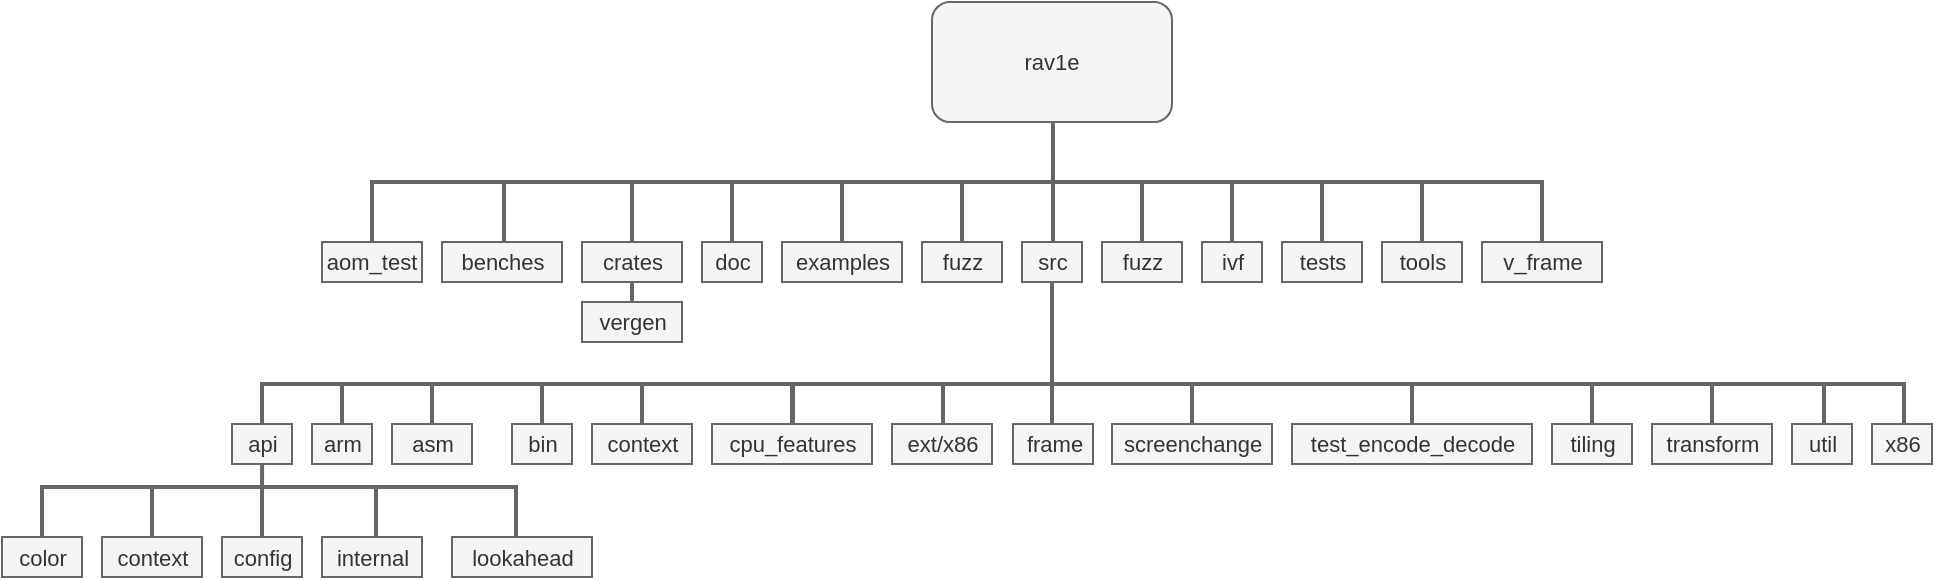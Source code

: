 <mxfile version="13.0.2" type="google" pages="2"><diagram id="zwkEqEtoaQ2DoJmrXX6i" name="Page-1"><mxGraphModel grid="1" gridSize="10" guides="1" tooltips="1" connect="1" arrows="1" page="1" fold="1" pageScale="1" pageWidth="850" pageHeight="1100" math="0" shadow="0"><root><mxCell id="0"/><mxCell id="1" parent="0"/><mxCell id="Gp8PVzWm48-uy9mp0_CM-138" value="" style="edgeStyle=orthogonalEdgeStyle;rounded=0;orthogonalLoop=1;jettySize=auto;html=1;endArrow=none;endFill=0;strokeWidth=2;fontSize=11;entryX=0;entryY=1;entryDx=0;entryDy=0;entryPerimeter=0;fillColor=#f5f5f5;strokeColor=#666666;" parent="1" edge="1"><mxGeometry relative="1" as="geometry"><mxPoint x="645.47" y="240" as="sourcePoint"/><mxPoint x="645.47" y="270" as="targetPoint"/><Array as="points"><mxPoint x="645.47" y="260"/><mxPoint x="645.47" y="260"/></Array></mxGeometry></mxCell><mxCell id="Gp8PVzWm48-uy9mp0_CM-1" value="rav1e" style="rounded=1;whiteSpace=wrap;html=1;shadow=0;glass=0;fontSize=11;fillColor=#f5f5f5;strokeColor=#666666;fontColor=#333333;" parent="1" vertex="1"><mxGeometry x="585" y="180" width="120" height="60" as="geometry"/></mxCell><mxCell id="Gp8PVzWm48-uy9mp0_CM-28" value="&lt;font style=&quot;font-size: 11px&quot;&gt;aom_test&lt;/font&gt;" style="text;html=1;align=center;verticalAlign=middle;whiteSpace=wrap;rounded=0;fontSize=11;fillColor=#f5f5f5;strokeColor=#666666;fontColor=#333333;" parent="1" vertex="1"><mxGeometry x="280" y="300" width="50" height="20" as="geometry"/></mxCell><mxCell id="Gp8PVzWm48-uy9mp0_CM-29" value="benches" style="text;html=1;align=center;verticalAlign=middle;resizable=0;points=[];autosize=1;fontSize=11;fillColor=#f5f5f5;strokeColor=#666666;fontColor=#333333;" parent="1" vertex="1"><mxGeometry x="340" y="300" width="60" height="20" as="geometry"/></mxCell><mxCell id="Gp8PVzWm48-uy9mp0_CM-42" value="" style="edgeStyle=orthogonalEdgeStyle;rounded=0;orthogonalLoop=1;jettySize=auto;html=1;endArrow=none;endFill=0;strokeWidth=2;fontSize=11;fillColor=#f5f5f5;strokeColor=#666666;" parent="1" source="Gp8PVzWm48-uy9mp0_CM-30" edge="1"><mxGeometry relative="1" as="geometry"><mxPoint x="436" y="320" as="sourcePoint"/><mxPoint x="436" y="331" as="targetPoint"/><Array as="points"/></mxGeometry></mxCell><mxCell id="Gp8PVzWm48-uy9mp0_CM-30" value="crates" style="text;html=1;align=center;verticalAlign=middle;resizable=0;points=[];autosize=1;fontSize=11;fillColor=#f5f5f5;strokeColor=#666666;fontColor=#333333;" parent="1" vertex="1"><mxGeometry x="410" y="300" width="50" height="20" as="geometry"/></mxCell><mxCell id="Gp8PVzWm48-uy9mp0_CM-41" value="&lt;font style=&quot;font-size: 11px;&quot;&gt;vergen&lt;/font&gt;" style="text;html=1;align=center;verticalAlign=middle;resizable=0;points=[];autosize=1;fontSize=11;fillColor=#f5f5f5;strokeColor=#666666;fontColor=#333333;" parent="1" vertex="1"><mxGeometry x="410" y="330" width="50" height="20" as="geometry"/></mxCell><mxCell id="Gp8PVzWm48-uy9mp0_CM-31" value="doc" style="text;html=1;align=center;verticalAlign=middle;resizable=0;points=[];autosize=1;fontSize=11;fillColor=#f5f5f5;strokeColor=#666666;fontColor=#333333;" parent="1" vertex="1"><mxGeometry x="470" y="300" width="30" height="20" as="geometry"/></mxCell><mxCell id="Gp8PVzWm48-uy9mp0_CM-32" value="examples" style="text;html=1;align=center;verticalAlign=middle;resizable=0;points=[];autosize=1;fontSize=11;fillColor=#f5f5f5;strokeColor=#666666;fontColor=#333333;" parent="1" vertex="1"><mxGeometry x="510" y="300" width="60" height="20" as="geometry"/></mxCell><mxCell id="Gp8PVzWm48-uy9mp0_CM-33" value="fuzz" style="text;html=1;align=center;verticalAlign=middle;resizable=0;points=[];autosize=1;fontSize=11;fillColor=#f5f5f5;strokeColor=#666666;fontColor=#333333;" parent="1" vertex="1"><mxGeometry x="580" y="300" width="40" height="20" as="geometry"/></mxCell><mxCell id="Gp8PVzWm48-uy9mp0_CM-34" value="ivf" style="text;html=1;align=center;verticalAlign=middle;resizable=0;points=[];autosize=1;fontSize=11;fillColor=#f5f5f5;strokeColor=#666666;fontColor=#333333;" parent="1" vertex="1"><mxGeometry x="720" y="300" width="30" height="20" as="geometry"/></mxCell><mxCell id="Gp8PVzWm48-uy9mp0_CM-36" value="tests" style="text;html=1;align=center;verticalAlign=middle;resizable=0;points=[];autosize=1;fontSize=11;fillColor=#f5f5f5;strokeColor=#666666;fontColor=#333333;" parent="1" vertex="1"><mxGeometry x="760" y="300" width="40" height="20" as="geometry"/></mxCell><mxCell id="Gp8PVzWm48-uy9mp0_CM-38" value="" style="strokeWidth=2;html=1;shape=mxgraph.flowchart.annotation_1;align=left;pointerEvents=1;direction=south;fontSize=11;fillColor=#f5f5f5;strokeColor=#666666;fontColor=#333333;" parent="1" vertex="1"><mxGeometry x="435" y="270" width="50" height="30" as="geometry"/></mxCell><mxCell id="Gp8PVzWm48-uy9mp0_CM-39" value="v_frame" style="text;html=1;align=center;verticalAlign=middle;resizable=0;points=[];autosize=1;fontSize=11;fillColor=#f5f5f5;strokeColor=#666666;fontColor=#333333;" parent="1" vertex="1"><mxGeometry x="860" y="300" width="60" height="20" as="geometry"/></mxCell><mxCell id="Gp8PVzWm48-uy9mp0_CM-108" value="" style="strokeWidth=2;html=1;shape=mxgraph.flowchart.annotation_1;align=left;pointerEvents=1;direction=south;fontSize=11;fillColor=#f5f5f5;strokeColor=#666666;fontColor=#333333;" parent="1" vertex="1"><mxGeometry x="690" y="270" width="45" height="30" as="geometry"/></mxCell><mxCell id="Gp8PVzWm48-uy9mp0_CM-109" value="" style="strokeWidth=2;html=1;shape=mxgraph.flowchart.annotation_1;align=left;pointerEvents=1;direction=south;fontSize=11;fillColor=#f5f5f5;strokeColor=#666666;fontColor=#333333;" parent="1" vertex="1"><mxGeometry x="540" y="270" width="60" height="30" as="geometry"/></mxCell><mxCell id="Gp8PVzWm48-uy9mp0_CM-115" value="fuzz" style="text;html=1;align=center;verticalAlign=middle;resizable=0;points=[];autosize=1;fontSize=11;fillColor=#f5f5f5;strokeColor=#666666;fontColor=#333333;" parent="1" vertex="1"><mxGeometry x="670" y="300" width="40" height="20" as="geometry"/></mxCell><mxCell id="Gp8PVzWm48-uy9mp0_CM-116" value="" style="strokeWidth=2;html=1;shape=mxgraph.flowchart.annotation_1;align=left;pointerEvents=1;direction=south;fontSize=11;fillColor=#f5f5f5;strokeColor=#666666;fontColor=#333333;" parent="1" vertex="1"><mxGeometry x="600" y="270" width="45.5" height="30" as="geometry"/></mxCell><mxCell id="Gp8PVzWm48-uy9mp0_CM-129" value="" style="edgeStyle=orthogonalEdgeStyle;rounded=0;orthogonalLoop=1;jettySize=auto;html=1;endArrow=none;endFill=0;strokeWidth=2;fontSize=11;fillColor=#f5f5f5;strokeColor=#666666;entryX=0;entryY=0;entryDx=0;entryDy=0;entryPerimeter=0;" parent="1" edge="1"><mxGeometry relative="1" as="geometry"><mxPoint x="645" y="320" as="sourcePoint"/><mxPoint x="645" y="370" as="targetPoint"/><Array as="points"/></mxGeometry></mxCell><mxCell id="Gp8PVzWm48-uy9mp0_CM-119" value="src" style="text;html=1;align=center;verticalAlign=middle;resizable=0;points=[];autosize=1;fontSize=11;fillColor=#f5f5f5;strokeColor=#666666;fontColor=#333333;" parent="1" vertex="1"><mxGeometry x="630" y="300" width="30" height="20" as="geometry"/></mxCell><mxCell id="Gp8PVzWm48-uy9mp0_CM-120" value="" style="strokeWidth=2;html=1;shape=mxgraph.flowchart.annotation_1;align=left;pointerEvents=1;direction=south;fontSize=11;fillColor=#f5f5f5;strokeColor=#666666;fontColor=#333333;" parent="1" vertex="1"><mxGeometry x="485" y="270" width="55" height="30" as="geometry"/></mxCell><mxCell id="Gp8PVzWm48-uy9mp0_CM-121" value="" style="strokeWidth=2;html=1;shape=mxgraph.flowchart.annotation_1;align=left;pointerEvents=1;direction=south;fontSize=11;fillColor=#f5f5f5;strokeColor=#666666;fontColor=#333333;" parent="1" vertex="1"><mxGeometry x="371" y="270" width="64" height="30" as="geometry"/></mxCell><mxCell id="Gp8PVzWm48-uy9mp0_CM-122" value="" style="strokeWidth=2;html=1;shape=mxgraph.flowchart.annotation_1;align=left;pointerEvents=1;direction=south;fontSize=11;fillColor=#f5f5f5;strokeColor=#666666;fontColor=#333333;" parent="1" vertex="1"><mxGeometry x="305" y="270" width="66" height="30" as="geometry"/></mxCell><mxCell id="Gp8PVzWm48-uy9mp0_CM-125" value="" style="strokeWidth=2;html=1;shape=mxgraph.flowchart.annotation_1;align=left;pointerEvents=1;direction=south;fontSize=11;fillColor=#f5f5f5;strokeColor=#666666;fontColor=#333333;" parent="1" vertex="1"><mxGeometry x="735" y="270" width="45" height="30" as="geometry"/></mxCell><mxCell id="Gp8PVzWm48-uy9mp0_CM-126" value="&lt;font style=&quot;font-size: 11px;&quot;&gt;tools&lt;/font&gt;" style="text;html=1;align=center;verticalAlign=middle;resizable=0;points=[];autosize=1;fontSize=11;fillColor=#f5f5f5;strokeColor=#666666;fontColor=#333333;" parent="1" vertex="1"><mxGeometry x="810" y="300" width="40" height="20" as="geometry"/></mxCell><mxCell id="Gp8PVzWm48-uy9mp0_CM-117" value="" style="strokeWidth=2;html=1;shape=mxgraph.flowchart.annotation_1;align=left;pointerEvents=1;direction=south;fontSize=11;fillColor=#f5f5f5;strokeColor=#666666;fontColor=#333333;" parent="1" vertex="1"><mxGeometry x="645.5" y="270" width="44.5" height="30" as="geometry"/></mxCell><mxCell id="Gp8PVzWm48-uy9mp0_CM-139" value="" style="strokeWidth=2;html=1;shape=mxgraph.flowchart.annotation_1;align=left;pointerEvents=1;direction=south;fontSize=11;fillColor=#f5f5f5;strokeColor=#666666;fontColor=#333333;" parent="1" vertex="1"><mxGeometry x="780" y="270" width="50" height="30" as="geometry"/></mxCell><mxCell id="Gp8PVzWm48-uy9mp0_CM-140" value="" style="strokeWidth=2;html=1;shape=mxgraph.flowchart.annotation_1;align=left;pointerEvents=1;direction=south;fontSize=11;fillColor=#f5f5f5;strokeColor=#666666;fontColor=#333333;" parent="1" vertex="1"><mxGeometry x="830" y="270" width="60" height="30" as="geometry"/></mxCell><mxCell id="p4mdqEzAMG7vs07y4-zT-73" value="&lt;font style=&quot;font-size: 11px;&quot;&gt;asm&lt;/font&gt;" style="text;html=1;align=center;verticalAlign=middle;resizable=0;points=[];autosize=1;fontSize=11;fillColor=#f5f5f5;strokeColor=#666666;fontColor=#333333;" parent="1" vertex="1"><mxGeometry x="775" y="391" width="40" height="20" as="geometry"/></mxCell><mxCell id="p4mdqEzAMG7vs07y4-zT-75" value="" style="strokeWidth=2;html=1;shape=mxgraph.flowchart.annotation_1;align=left;pointerEvents=1;direction=south;fontSize=11;fillColor=#f5f5f5;strokeColor=#666666;fontColor=#333333;" parent="1" vertex="1"><mxGeometry x="390" y="371" width="50" height="20" as="geometry"/></mxCell><mxCell id="p4mdqEzAMG7vs07y4-zT-76" value="&lt;font style=&quot;font-size: 11px;&quot;&gt;cpu_features&lt;/font&gt;" style="text;html=1;align=center;verticalAlign=middle;resizable=0;points=[];autosize=1;fontSize=11;fillColor=#f5f5f5;strokeColor=#666666;fontColor=#333333;" parent="1" vertex="1"><mxGeometry x="475" y="391" width="80" height="20" as="geometry"/></mxCell><mxCell id="p4mdqEzAMG7vs07y4-zT-77" value="&lt;font style=&quot;font-size: 11px;&quot;&gt;ext/x86&lt;/font&gt;" style="text;html=1;align=center;verticalAlign=middle;resizable=0;points=[];autosize=1;fontSize=11;fillColor=#f5f5f5;strokeColor=#666666;fontColor=#333333;" parent="1" vertex="1"><mxGeometry x="565" y="391" width="50" height="20" as="geometry"/></mxCell><mxCell id="p4mdqEzAMG7vs07y4-zT-78" value="" style="strokeWidth=2;html=1;shape=mxgraph.flowchart.annotation_1;align=left;pointerEvents=1;direction=south;fontSize=11;fillColor=#f5f5f5;strokeColor=#666666;fontColor=#333333;" parent="1" vertex="1"><mxGeometry x="335" y="371" width="55" height="20" as="geometry"/></mxCell><mxCell id="p4mdqEzAMG7vs07y4-zT-79" value="" style="strokeWidth=2;html=1;shape=mxgraph.flowchart.annotation_1;align=left;pointerEvents=1;direction=south;fontSize=11;fillColor=#f5f5f5;strokeColor=#666666;fontColor=#333333;" parent="1" vertex="1"><mxGeometry x="440" y="371" width="75" height="20" as="geometry"/></mxCell><mxCell id="p4mdqEzAMG7vs07y4-zT-80" value="" style="strokeWidth=2;html=1;shape=mxgraph.flowchart.annotation_1;align=left;pointerEvents=1;direction=south;fontSize=11;fillColor=#f5f5f5;strokeColor=#666666;fontColor=#333333;" parent="1" vertex="1"><mxGeometry x="590.5" y="371" width="54.5" height="20" as="geometry"/></mxCell><mxCell id="p4mdqEzAMG7vs07y4-zT-81" value="" style="strokeWidth=2;html=1;shape=mxgraph.flowchart.annotation_1;align=left;pointerEvents=1;direction=south;fontSize=11;fillColor=#f5f5f5;strokeColor=#666666;fontColor=#333333;" parent="1" vertex="1"><mxGeometry x="645" y="371" width="70" height="20" as="geometry"/></mxCell><mxCell id="p4mdqEzAMG7vs07y4-zT-83" value="" style="strokeWidth=2;html=1;shape=mxgraph.flowchart.annotation_1;align=left;pointerEvents=1;direction=south;fontSize=11;fillColor=#f5f5f5;strokeColor=#666666;fontColor=#333333;" parent="1" vertex="1"><mxGeometry x="715" y="371" width="110" height="20" as="geometry"/></mxCell><mxCell id="p4mdqEzAMG7vs07y4-zT-84" value="&lt;font style=&quot;font-size: 11px;&quot;&gt;arm&lt;/font&gt;" style="text;html=1;align=center;verticalAlign=middle;resizable=0;points=[];autosize=1;fontSize=11;fillColor=#f5f5f5;strokeColor=#666666;fontColor=#333333;" parent="1" vertex="1"><mxGeometry x="275" y="391" width="30" height="20" as="geometry"/></mxCell><mxCell id="p4mdqEzAMG7vs07y4-zT-86" value="&lt;font style=&quot;font-size: 11px;&quot;&gt;frame&lt;/font&gt;" style="text;html=1;align=center;verticalAlign=middle;resizable=0;points=[];autosize=1;fontSize=11;fillColor=#f5f5f5;strokeColor=#666666;fontColor=#333333;" parent="1" vertex="1"><mxGeometry x="625.5" y="391" width="40" height="20" as="geometry"/></mxCell><mxCell id="p4mdqEzAMG7vs07y4-zT-87" value="&lt;font style=&quot;font-size: 11px&quot;&gt;context&lt;/font&gt;" style="text;html=1;align=center;verticalAlign=middle;resizable=0;points=[];autosize=1;fontSize=11;fillColor=#f5f5f5;strokeColor=#666666;fontColor=#333333;" parent="1" vertex="1"><mxGeometry x="415" y="391" width="50" height="20" as="geometry"/></mxCell><mxCell id="p4mdqEzAMG7vs07y4-zT-88" value="&lt;font style=&quot;font-size: 11px&quot;&gt;bin&lt;/font&gt;" style="text;html=1;align=center;verticalAlign=middle;resizable=0;points=[];autosize=1;fontSize=11;fillColor=#f5f5f5;strokeColor=#666666;fontColor=#333333;" parent="1" vertex="1"><mxGeometry x="375" y="391" width="30" height="20" as="geometry"/></mxCell><mxCell id="p4mdqEzAMG7vs07y4-zT-89" value="" style="strokeWidth=2;html=1;shape=mxgraph.flowchart.annotation_1;align=left;pointerEvents=1;direction=south;fontSize=11;fillColor=#f5f5f5;strokeColor=#666666;fontColor=#333333;" parent="1" vertex="1"><mxGeometry x="290" y="371" width="45" height="20" as="geometry"/></mxCell><mxCell id="p4mdqEzAMG7vs07y4-zT-90" value="&lt;font style=&quot;font-size: 11px&quot;&gt;asm&lt;br&gt;&lt;/font&gt;" style="text;html=1;align=center;verticalAlign=middle;resizable=0;points=[];autosize=1;fontSize=11;fillColor=#f5f5f5;strokeColor=#666666;fontColor=#333333;" parent="1" vertex="1"><mxGeometry x="315" y="391" width="40" height="20" as="geometry"/></mxCell><mxCell id="p4mdqEzAMG7vs07y4-zT-91" value="" style="strokeWidth=2;html=1;shape=mxgraph.flowchart.annotation_1;align=left;pointerEvents=1;direction=south;fontSize=11;fillColor=#f5f5f5;strokeColor=#666666;fontColor=#333333;" parent="1" vertex="1"><mxGeometry x="825" y="371" width="90" height="20" as="geometry"/></mxCell><mxCell id="p4mdqEzAMG7vs07y4-zT-92" value="&lt;font style=&quot;font-size: 11px;&quot;&gt;transform&lt;/font&gt;" style="text;html=1;align=center;verticalAlign=middle;resizable=0;points=[];autosize=1;fontSize=11;fillColor=#f5f5f5;strokeColor=#666666;fontColor=#333333;" parent="1" vertex="1"><mxGeometry x="945" y="391" width="60" height="20" as="geometry"/></mxCell><mxCell id="p4mdqEzAMG7vs07y4-zT-93" value="" style="strokeWidth=2;html=1;shape=mxgraph.flowchart.annotation_1;align=left;pointerEvents=1;direction=south;fontSize=11;fillColor=#f5f5f5;strokeColor=#666666;fontColor=#333333;" parent="1" vertex="1"><mxGeometry x="915" y="371" width="60" height="20" as="geometry"/></mxCell><mxCell id="p4mdqEzAMG7vs07y4-zT-94" value="&lt;font style=&quot;font-size: 11px;&quot;&gt;x86&lt;/font&gt;" style="text;html=1;align=center;verticalAlign=middle;resizable=0;points=[];autosize=1;fontSize=11;fillColor=#f5f5f5;strokeColor=#666666;fontColor=#333333;" parent="1" vertex="1"><mxGeometry x="1055" y="391" width="30" height="20" as="geometry"/></mxCell><mxCell id="p4mdqEzAMG7vs07y4-zT-95" value="" style="strokeWidth=2;html=1;shape=mxgraph.flowchart.annotation_1;align=left;pointerEvents=1;direction=south;fontSize=11;fillColor=#f5f5f5;strokeColor=#666666;fontColor=#333333;" parent="1" vertex="1"><mxGeometry x="250" y="371" width="40" height="20" as="geometry"/></mxCell><mxCell id="p4mdqEzAMG7vs07y4-zT-96" value="&lt;font style=&quot;font-size: 11px&quot;&gt;api&lt;br&gt;&lt;/font&gt;" style="text;html=1;align=center;verticalAlign=middle;resizable=0;points=[];autosize=1;fontSize=11;fillColor=#f5f5f5;strokeColor=#666666;fontColor=#333333;" parent="1" vertex="1"><mxGeometry x="235" y="391" width="30" height="20" as="geometry"/></mxCell><mxCell id="p4mdqEzAMG7vs07y4-zT-97" value="&lt;font style=&quot;font-size: 11px;&quot;&gt;context&lt;/font&gt;" style="text;html=1;align=center;verticalAlign=middle;resizable=0;points=[];autosize=1;fontSize=11;fillColor=#f5f5f5;strokeColor=#666666;fontColor=#333333;" parent="1" vertex="1"><mxGeometry x="170" y="447.5" width="50" height="20" as="geometry"/></mxCell><mxCell id="p4mdqEzAMG7vs07y4-zT-98" value="&lt;font style=&quot;font-size: 11px;&quot;&gt;color&lt;/font&gt;" style="text;html=1;align=center;verticalAlign=middle;resizable=0;points=[];autosize=1;fontSize=11;fillColor=#f5f5f5;strokeColor=#666666;fontColor=#333333;" parent="1" vertex="1"><mxGeometry x="120" y="447.5" width="40" height="20" as="geometry"/></mxCell><mxCell id="p4mdqEzAMG7vs07y4-zT-99" value="&lt;font style=&quot;font-size: 11px;&quot;&gt;config&lt;/font&gt;" style="text;html=1;align=center;verticalAlign=middle;resizable=0;points=[];autosize=1;fontSize=11;fillColor=#f5f5f5;strokeColor=#666666;fontColor=#333333;" parent="1" vertex="1"><mxGeometry x="230" y="447.5" width="40" height="20" as="geometry"/></mxCell><mxCell id="p4mdqEzAMG7vs07y4-zT-100" value="&lt;font style=&quot;font-size: 11px;&quot;&gt;lookahead&lt;/font&gt;" style="text;html=1;align=center;verticalAlign=middle;resizable=0;points=[];autosize=1;fontSize=11;fillColor=#f5f5f5;strokeColor=#666666;fontColor=#333333;" parent="1" vertex="1"><mxGeometry x="345" y="447.5" width="70" height="20" as="geometry"/></mxCell><mxCell id="p4mdqEzAMG7vs07y4-zT-101" value="&lt;font style=&quot;font-size: 11px;&quot;&gt;internal&lt;/font&gt;" style="text;html=1;align=center;verticalAlign=middle;resizable=0;points=[];autosize=1;fontSize=11;fillColor=#f5f5f5;strokeColor=#666666;fontColor=#333333;" parent="1" vertex="1"><mxGeometry x="280" y="447.5" width="50" height="20" as="geometry"/></mxCell><mxCell id="p4mdqEzAMG7vs07y4-zT-102" value="" style="strokeWidth=2;html=1;shape=mxgraph.flowchart.annotation_1;align=left;pointerEvents=1;direction=south;fontSize=11;fillColor=#f5f5f5;strokeColor=#666666;fontColor=#333333;" parent="1" vertex="1"><mxGeometry x="515.5" y="371" width="75" height="20" as="geometry"/></mxCell><mxCell id="p4mdqEzAMG7vs07y4-zT-103" value="" style="strokeWidth=2;html=1;shape=mxgraph.flowchart.annotation_1;align=left;pointerEvents=1;direction=south;fontSize=11;fillColor=#f5f5f5;strokeColor=#666666;fontColor=#333333;" parent="1" vertex="1"><mxGeometry x="140" y="422.5" width="55" height="25" as="geometry"/></mxCell><mxCell id="p4mdqEzAMG7vs07y4-zT-104" value="" style="strokeWidth=2;html=1;shape=mxgraph.flowchart.annotation_1;align=left;pointerEvents=1;direction=south;fontSize=11;fillColor=#f5f5f5;strokeColor=#666666;fontColor=#333333;" parent="1" vertex="1"><mxGeometry x="195" y="422.5" width="55" height="25" as="geometry"/></mxCell><mxCell id="p4mdqEzAMG7vs07y4-zT-105" value="" style="strokeWidth=2;html=1;shape=mxgraph.flowchart.annotation_1;align=left;pointerEvents=1;direction=south;fontSize=11;fillColor=#f5f5f5;strokeColor=#666666;fontColor=#333333;" parent="1" vertex="1"><mxGeometry x="975" y="371" width="56" height="20" as="geometry"/></mxCell><mxCell id="p4mdqEzAMG7vs07y4-zT-106" style="edgeStyle=orthogonalEdgeStyle;rounded=0;orthogonalLoop=1;jettySize=auto;html=1;endArrow=none;endFill=0;strokeWidth=2;fontSize=11;fillColor=#f5f5f5;strokeColor=#666666;exitX=0;exitY=1;exitDx=0;exitDy=0;exitPerimeter=0;" parent="1" edge="1" source="p4mdqEzAMG7vs07y4-zT-107"><mxGeometry relative="1" as="geometry"><mxPoint x="250.06" y="438" as="sourcePoint"/><mxPoint x="250.06" y="411" as="targetPoint"/><Array as="points"/></mxGeometry></mxCell><mxCell id="p4mdqEzAMG7vs07y4-zT-107" value="" style="strokeWidth=2;html=1;shape=mxgraph.flowchart.annotation_1;align=left;pointerEvents=1;direction=south;fontSize=11;fillColor=#f5f5f5;strokeColor=#666666;fontColor=#333333;" parent="1" vertex="1"><mxGeometry x="250" y="422.5" width="57" height="25" as="geometry"/></mxCell><mxCell id="p4mdqEzAMG7vs07y4-zT-108" value="" style="strokeWidth=2;html=1;shape=mxgraph.flowchart.annotation_1;align=left;pointerEvents=1;direction=south;fontSize=11;fillColor=#f5f5f5;strokeColor=#666666;fontColor=#333333;" parent="1" vertex="1"><mxGeometry x="307" y="422.5" width="70" height="25" as="geometry"/></mxCell><mxCell id="_x44ftIL-2WM5xNy0i_r-14" value="&lt;font style=&quot;font-size: 11px;&quot;&gt;screenchange&lt;/font&gt;" style="text;html=1;align=center;verticalAlign=middle;resizable=0;points=[];autosize=1;fontSize=11;fillColor=#f5f5f5;strokeColor=#666666;fontColor=#333333;" vertex="1" parent="1"><mxGeometry x="675" y="391" width="80" height="20" as="geometry"/></mxCell><mxCell id="_x44ftIL-2WM5xNy0i_r-15" value="&lt;font style=&quot;font-size: 11px;&quot;&gt;test_encode_decode&lt;/font&gt;" style="text;html=1;align=center;verticalAlign=middle;resizable=0;points=[];autosize=1;fontSize=11;fillColor=#f5f5f5;strokeColor=#666666;fontColor=#333333;" vertex="1" parent="1"><mxGeometry x="765" y="391" width="120" height="20" as="geometry"/></mxCell><mxCell id="_x44ftIL-2WM5xNy0i_r-16" value="&lt;font style=&quot;font-size: 11px;&quot;&gt;tiling&lt;/font&gt;" style="text;html=1;align=center;verticalAlign=middle;resizable=0;points=[];autosize=1;fontSize=11;fillColor=#f5f5f5;strokeColor=#666666;fontColor=#333333;" vertex="1" parent="1"><mxGeometry x="895" y="391" width="40" height="20" as="geometry"/></mxCell><mxCell id="_x44ftIL-2WM5xNy0i_r-17" value="&lt;font style=&quot;font-size: 11px;&quot;&gt;util&lt;/font&gt;" style="text;html=1;align=center;verticalAlign=middle;resizable=0;points=[];autosize=1;fontSize=11;fillColor=#f5f5f5;strokeColor=#666666;fontColor=#333333;" vertex="1" parent="1"><mxGeometry x="1015" y="391" width="30" height="20" as="geometry"/></mxCell><mxCell id="_x44ftIL-2WM5xNy0i_r-18" value="" style="strokeWidth=2;html=1;shape=mxgraph.flowchart.annotation_1;align=left;pointerEvents=1;direction=south;fontSize=11;fillColor=#f5f5f5;strokeColor=#666666;fontColor=#333333;" vertex="1" parent="1"><mxGeometry x="1031" y="371" width="40" height="20" as="geometry"/></mxCell></root></mxGraphModel></diagram><diagram id="jaNaZhYxiYdYg3sCzGv5" name="Page-2"><mxGraphModel dx="1412" dy="708" grid="1" gridSize="10" guides="1" tooltips="1" connect="1" arrows="1" fold="1" page="1" pageScale="1" pageWidth="850" pageHeight="1100" math="0" shadow="0"><root><mxCell id="wTQ6MsLyevgxLwHgVG5u-0"/><mxCell id="wTQ6MsLyevgxLwHgVG5u-1" parent="wTQ6MsLyevgxLwHgVG5u-0"/><mxCell id="wTQ6MsLyevgxLwHgVG5u-8" style="edgeStyle=orthogonalEdgeStyle;rounded=0;orthogonalLoop=1;jettySize=auto;html=1;entryX=0;entryY=1;entryDx=0;entryDy=0;entryPerimeter=0;endArrow=none;endFill=0;strokeWidth=2;fontSize=11;" parent="wTQ6MsLyevgxLwHgVG5u-1" source="wTQ6MsLyevgxLwHgVG5u-2" target="wTQ6MsLyevgxLwHgVG5u-5" edge="1"><mxGeometry relative="1" as="geometry"><Array as="points"><mxPoint x="375" y="240"/><mxPoint x="375" y="240"/></Array></mxGeometry></mxCell><mxCell id="wTQ6MsLyevgxLwHgVG5u-2" value="binary" style="rounded=0;whiteSpace=wrap;html=1;shadow=0;glass=0;fontSize=11;" parent="wTQ6MsLyevgxLwHgVG5u-1" vertex="1"><mxGeometry x="335" y="200" width="80" height="30" as="geometry"/></mxCell><mxCell id="wTQ6MsLyevgxLwHgVG5u-4" value="" style="strokeWidth=2;html=1;shape=mxgraph.flowchart.annotation_1;align=left;pointerEvents=1;rounded=1;shadow=0;glass=0;fontSize=11;direction=south;" parent="wTQ6MsLyevgxLwHgVG5u-1" vertex="1"><mxGeometry x="310" y="250" width="65" height="30" as="geometry"/></mxCell><mxCell id="wTQ6MsLyevgxLwHgVG5u-5" value="" style="strokeWidth=2;html=1;shape=mxgraph.flowchart.annotation_1;align=left;pointerEvents=1;rounded=1;shadow=0;glass=0;fontSize=11;direction=south;" parent="wTQ6MsLyevgxLwHgVG5u-1" vertex="1"><mxGeometry x="375" y="250" width="65" height="30" as="geometry"/></mxCell><mxCell id="wTQ6MsLyevgxLwHgVG5u-9" value="decoder" style="text;html=1;align=center;verticalAlign=middle;resizable=0;points=[];autosize=1;fontSize=11;fillColor=#f5f5f5;strokeColor=#666666;fontColor=#333333;" parent="wTQ6MsLyevgxLwHgVG5u-1" vertex="1"><mxGeometry x="280" y="280" width="60" height="20" as="geometry"/></mxCell><mxCell id="wTQ6MsLyevgxLwHgVG5u-10" value="Muxer" style="text;html=1;align=center;verticalAlign=middle;resizable=0;points=[];autosize=1;fontSize=11;fillColor=#f5f5f5;strokeColor=#666666;fontColor=#333333;" parent="wTQ6MsLyevgxLwHgVG5u-1" vertex="1"><mxGeometry x="350" y="280" width="50" height="20" as="geometry"/></mxCell><mxCell id="wTQ6MsLyevgxLwHgVG5u-13" value="common" style="text;html=1;align=center;verticalAlign=middle;resizable=0;points=[];autosize=1;fontSize=11;fillColor=#f5f5f5;strokeColor=#666666;fontColor=#333333;" parent="wTQ6MsLyevgxLwHgVG5u-1" vertex="1"><mxGeometry x="408" y="280" width="60" height="20" as="geometry"/></mxCell><mxCell id="H016DEUk2mKMXikEOYPn-0" value="&lt;font style=&quot;font-size: 10px;&quot;&gt;shared&lt;/font&gt;" style="text;html=1;align=center;verticalAlign=middle;resizable=0;points=[];autosize=1;fontSize=10;fillColor=#f5f5f5;strokeColor=#666666;fontColor=#333333;" vertex="1" parent="wTQ6MsLyevgxLwHgVG5u-1"><mxGeometry x="300" y="597.5" width="50" height="20" as="geometry"/></mxCell><mxCell id="H016DEUk2mKMXikEOYPn-1" value="&lt;font style=&quot;font-size: 10px;&quot;&gt;aarch64&lt;/font&gt;" style="text;html=1;align=center;verticalAlign=middle;resizable=0;points=[];autosize=1;fontSize=10;fillColor=#f5f5f5;strokeColor=#666666;fontColor=#333333;" vertex="1" parent="wTQ6MsLyevgxLwHgVG5u-1"><mxGeometry x="235" y="597.5" width="50" height="20" as="geometry"/></mxCell><mxCell id="H016DEUk2mKMXikEOYPn-2" value="&lt;font style=&quot;font-size: 10px;&quot;&gt;x86&lt;br style=&quot;font-size: 10px;&quot;&gt;&lt;/font&gt;" style="text;html=1;align=center;verticalAlign=middle;resizable=0;points=[];autosize=1;fontSize=10;fillColor=#f5f5f5;strokeColor=#666666;fontColor=#333333;" vertex="1" parent="wTQ6MsLyevgxLwHgVG5u-1"><mxGeometry x="360" y="597.5" width="30" height="20" as="geometry"/></mxCell><mxCell id="H016DEUk2mKMXikEOYPn-3" value="" style="strokeWidth=2;html=1;shape=mxgraph.flowchart.annotation_1;align=left;pointerEvents=1;direction=south;fontSize=11;fillColor=#f5f5f5;strokeColor=#666666;fontColor=#333333;" vertex="1" parent="wTQ6MsLyevgxLwHgVG5u-1"><mxGeometry x="255" y="580" width="70" height="17.5" as="geometry"/></mxCell><mxCell id="H016DEUk2mKMXikEOYPn-4" value="" style="strokeWidth=2;html=1;shape=mxgraph.flowchart.annotation_1;align=left;pointerEvents=1;direction=south;fontSize=11;fillColor=#f5f5f5;strokeColor=#666666;fontColor=#333333;" vertex="1" parent="wTQ6MsLyevgxLwHgVG5u-1"><mxGeometry x="325" y="580" width="50" height="17.5" as="geometry"/></mxCell></root></mxGraphModel></diagram></mxfile>